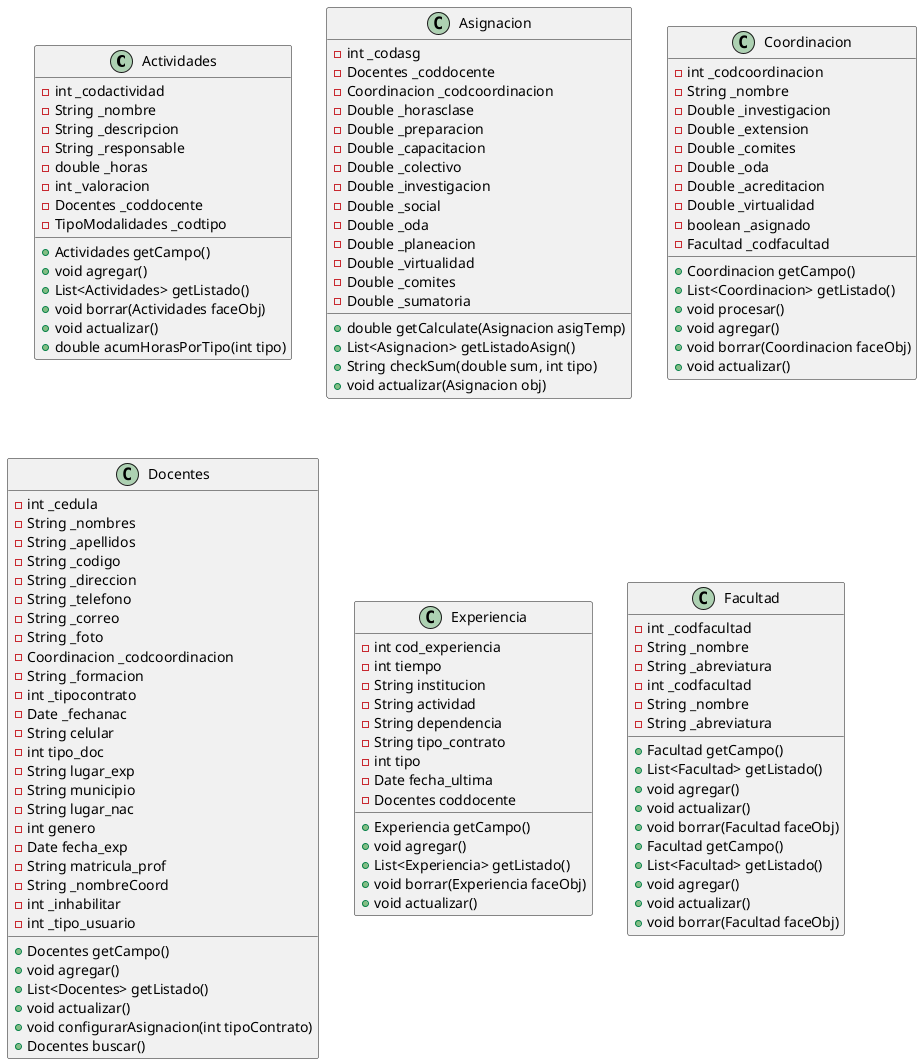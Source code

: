 @startuml
class Actividades {
 -int _codactividad
 -String _nombre
 -String _descripcion
 -String _responsable
 -double _horas
 -int _valoracion
 -Docentes _coddocente
 -TipoModalidades _codtipo
 +Actividades getCampo()
 +void agregar()
 +List<Actividades> getListado()
 +void borrar(Actividades faceObj)
 +void actualizar()
 +double acumHorasPorTipo(int tipo)
}

class Asignacion {
 -int _codasg
 -Docentes _coddocente
 -Coordinacion _codcoordinacion
 -Double _horasclase
 -Double _preparacion
 -Double _capacitacion
 -Double _colectivo
 -Double _investigacion
 -Double _social
 -Double _oda
 -Double _planeacion
 -Double _virtualidad
 -Double _comites
 -Double _sumatoria
 +double getCalculate(Asignacion asigTemp)
 +List<Asignacion> getListadoAsign()
 +String checkSum(double sum, int tipo)
 +void actualizar(Asignacion obj) 
}

class Coordinacion {
 -int _codcoordinacion
 -String _nombre
 -Double _investigacion
 -Double _extension
 -Double _comites
 -Double _oda
 -Double _acreditacion
 -Double _virtualidad
 -boolean _asignado
 -Facultad _codfacultad
 +Coordinacion getCampo()
 +List<Coordinacion> getListado()
 +void procesar()
 +void agregar()
 +void borrar(Coordinacion faceObj) 
 +void actualizar()
}

class Docentes {
 -int _cedula
 -String _nombres
 -String _apellidos
 -String _codigo
 -String _direccion
 -String _telefono
 -String _correo
 -String _foto
 -Coordinacion _codcoordinacion
 -String _formacion
 -int _tipocontrato
 -Date _fechanac
 -String celular
 -int tipo_doc
 -String lugar_exp
 -String municipio
 -String lugar_nac
 -int genero
 -Date fecha_exp
 -String matricula_prof
 -String _nombreCoord
 -int _inhabilitar
 -int _tipo_usuario
 +Docentes getCampo()
 +void agregar()
 +List<Docentes> getListado()
 +void actualizar()
 +void configurarAsignacion(int tipoContrato)
 +Docentes buscar()
}

class Experiencia {
 -int cod_experiencia
 -int tiempo
 -String institucion
 -String actividad
 -String dependencia
 -String tipo_contrato
 -int tipo
 -Date fecha_ultima
 -Docentes coddocente
 +Experiencia getCampo()
 +void agregar()
 +List<Experiencia> getListado()
 +void borrar(Experiencia faceObj)
 +void actualizar()
}

class Facultad {
 -int _codfacultad
 -String _nombre
 -String _abreviatura
 +Facultad getCampo()
 +List<Facultad> getListado()
 +void agregar()
 +void actualizar()
 +void borrar(Facultad faceObj)
}

class Facultad {
 -int _codfacultad
 -String _nombre
 -String _abreviatura
 +Facultad getCampo()
 +List<Facultad> getListado()
 +void agregar()
 +void actualizar()
 +void borrar(Facultad faceObj)
}
@enduml
